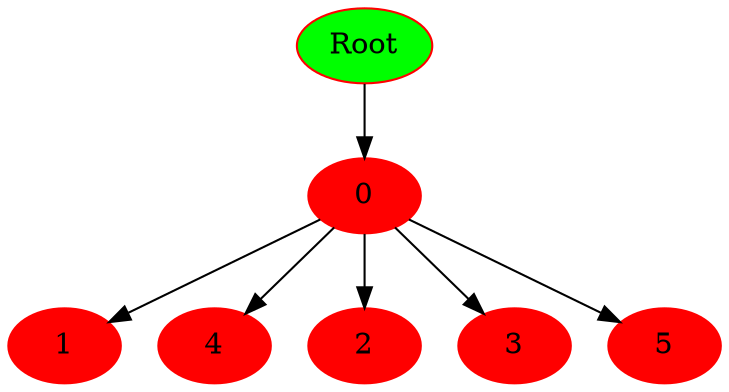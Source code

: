 digraph Dump {
node[color=red,fontsize=14, style=filled]
"0x55a135c46800" [label = "Root" fillcolor=green]
"0x55a135c46800" -> "0x55a135c46d70"
"0x55a135c46d70" [label = "0" ]
"0x55a135c46d70" -> "0x55a135c46e00"
"0x55a135c46d70" -> "0x55a135c46eb0"
"0x55a135c46d70" -> "0x55a135c46f70"
"0x55a135c46d70" -> "0x55a135c47020"
"0x55a135c46d70" -> "0x55a135c47120"
"0x55a135c46e00" [label = "1" ]
"0x55a135c46eb0" [label = "4" ]
"0x55a135c46f70" [label = "2" ]
"0x55a135c47020" [label = "3" ]
"0x55a135c47120" [label = "5" ]
}
